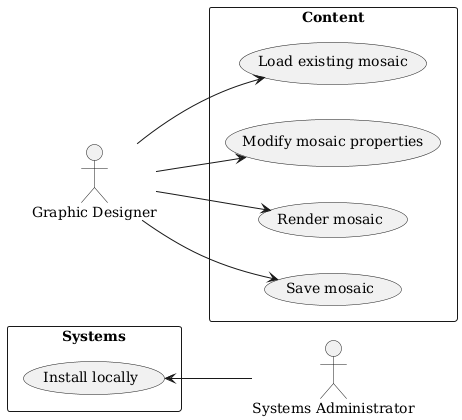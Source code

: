 @startuml use_case_diagram
left to right direction
skinparam defaultFontName DejaVu Serif


:Systems Administrator: as sa

:Graphic Designer: as gd



rectangle "Systems" as sys {
    usecase "Install locally" as il
    sa-u-> il
}

rectangle "Content" as cms {
    usecase "Load existing mosaic" as lms
    gd --> lms


    usecase "Modify mosaic properties" as mmsp
    gd --> mmsp

    usecase "Render mosaic" as rms
    gd --> rms

    usecase "Save mosaic" as sms
    gd --> sms
}

@enduml